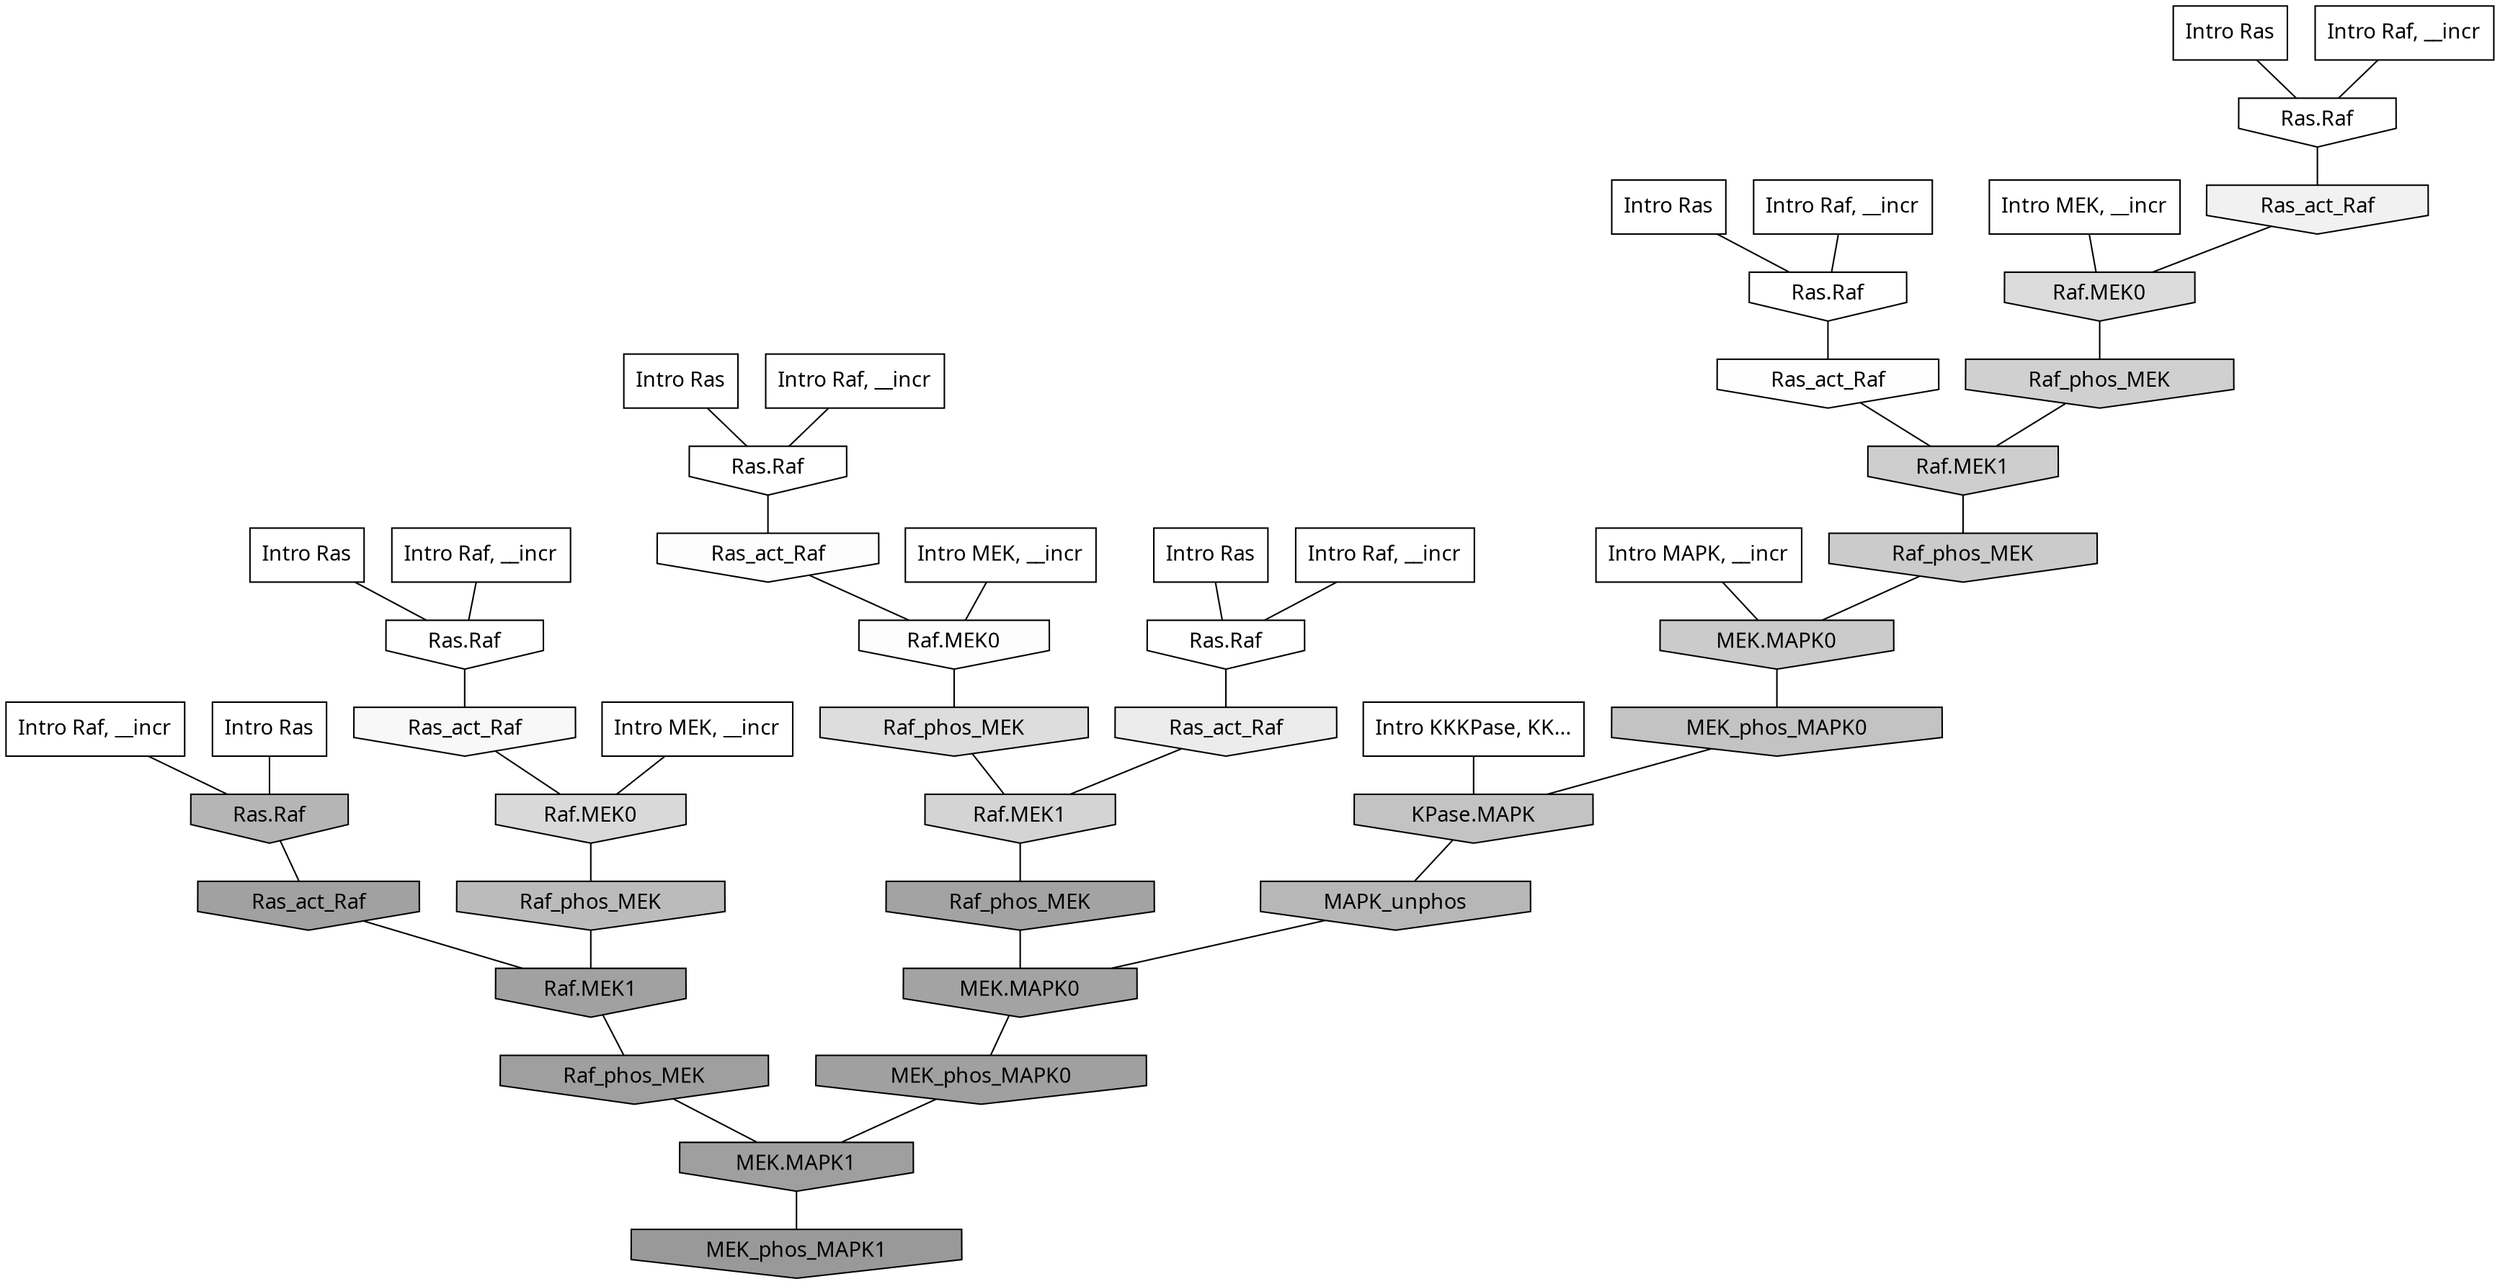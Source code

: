 digraph G{
  rankdir="TB";
  ranksep=0.30;
  node [fontname="CMU Serif"];
  edge [fontname="CMU Serif"];
  
  4 [label="Intro Ras", shape=rectangle, style=filled, fillcolor="0.000 0.000 1.000"]
  
  41 [label="Intro Ras", shape=rectangle, style=filled, fillcolor="0.000 0.000 1.000"]
  
  74 [label="Intro Ras", shape=rectangle, style=filled, fillcolor="0.000 0.000 1.000"]
  
  81 [label="Intro Ras", shape=rectangle, style=filled, fillcolor="0.000 0.000 1.000"]
  
  92 [label="Intro Ras", shape=rectangle, style=filled, fillcolor="0.000 0.000 1.000"]
  
  96 [label="Intro Ras", shape=rectangle, style=filled, fillcolor="0.000 0.000 1.000"]
  
  313 [label="Intro Raf, __incr", shape=rectangle, style=filled, fillcolor="0.000 0.000 1.000"]
  
  602 [label="Intro Raf, __incr", shape=rectangle, style=filled, fillcolor="0.000 0.000 1.000"]
  
  761 [label="Intro Raf, __incr", shape=rectangle, style=filled, fillcolor="0.000 0.000 1.000"]
  
  824 [label="Intro Raf, __incr", shape=rectangle, style=filled, fillcolor="0.000 0.000 1.000"]
  
  964 [label="Intro Raf, __incr", shape=rectangle, style=filled, fillcolor="0.000 0.000 1.000"]
  
  1054 [label="Intro Raf, __incr", shape=rectangle, style=filled, fillcolor="0.000 0.000 1.000"]
  
  1165 [label="Intro MEK, __incr", shape=rectangle, style=filled, fillcolor="0.000 0.000 1.000"]
  
  1775 [label="Intro MEK, __incr", shape=rectangle, style=filled, fillcolor="0.000 0.000 1.000"]
  
  1796 [label="Intro MEK, __incr", shape=rectangle, style=filled, fillcolor="0.000 0.000 1.000"]
  
  2318 [label="Intro MAPK, __incr", shape=rectangle, style=filled, fillcolor="0.000 0.000 1.000"]
  
  3131 [label="Intro KKKPase, KK...", shape=rectangle, style=filled, fillcolor="0.000 0.000 1.000"]
  
  3260 [label="Ras.Raf", shape=invhouse, style=filled, fillcolor="0.000 0.000 1.000"]
  
  3261 [label="Ras.Raf", shape=invhouse, style=filled, fillcolor="0.000 0.000 1.000"]
  
  3272 [label="Ras.Raf", shape=invhouse, style=filled, fillcolor="0.000 0.000 1.000"]
  
  3287 [label="Ras.Raf", shape=invhouse, style=filled, fillcolor="0.000 0.000 1.000"]
  
  3301 [label="Ras.Raf", shape=invhouse, style=filled, fillcolor="0.000 0.000 1.000"]
  
  3336 [label="Ras_act_Raf", shape=invhouse, style=filled, fillcolor="0.000 0.000 0.996"]
  
  3372 [label="Ras_act_Raf", shape=invhouse, style=filled, fillcolor="0.000 0.000 0.989"]
  
  3375 [label="Raf.MEK0", shape=invhouse, style=filled, fillcolor="0.000 0.000 0.989"]
  
  3500 [label="Ras_act_Raf", shape=invhouse, style=filled, fillcolor="0.000 0.000 0.971"]
  
  3725 [label="Ras_act_Raf", shape=invhouse, style=filled, fillcolor="0.000 0.000 0.944"]
  
  4040 [label="Ras_act_Raf", shape=invhouse, style=filled, fillcolor="0.000 0.000 0.923"]
  
  4953 [label="Raf_phos_MEK", shape=invhouse, style=filled, fillcolor="0.000 0.000 0.864"]
  
  4963 [label="Raf.MEK0", shape=invhouse, style=filled, fillcolor="0.000 0.000 0.863"]
  
  5217 [label="Raf.MEK0", shape=invhouse, style=filled, fillcolor="0.000 0.000 0.848"]
  
  5518 [label="Raf.MEK1", shape=invhouse, style=filled, fillcolor="0.000 0.000 0.831"]
  
  5850 [label="Raf_phos_MEK", shape=invhouse, style=filled, fillcolor="0.000 0.000 0.813"]
  
  5967 [label="Raf.MEK1", shape=invhouse, style=filled, fillcolor="0.000 0.000 0.808"]
  
  6176 [label="Raf_phos_MEK", shape=invhouse, style=filled, fillcolor="0.000 0.000 0.795"]
  
  6179 [label="MEK.MAPK0", shape=invhouse, style=filled, fillcolor="0.000 0.000 0.795"]
  
  7019 [label="MEK_phos_MAPK0", shape=invhouse, style=filled, fillcolor="0.000 0.000 0.762"]
  
  7037 [label="KPase.MAPK", shape=invhouse, style=filled, fillcolor="0.000 0.000 0.762"]
  
  7985 [label="Raf_phos_MEK", shape=invhouse, style=filled, fillcolor="0.000 0.000 0.732"]
  
  8508 [label="MAPK_unphos", shape=invhouse, style=filled, fillcolor="0.000 0.000 0.717"]
  
  8808 [label="Ras.Raf", shape=invhouse, style=filled, fillcolor="0.000 0.000 0.708"]
  
  12204 [label="Raf_phos_MEK", shape=invhouse, style=filled, fillcolor="0.000 0.000 0.638"]
  
  12206 [label="MEK.MAPK0", shape=invhouse, style=filled, fillcolor="0.000 0.000 0.638"]
  
  12521 [label="Ras_act_Raf", shape=invhouse, style=filled, fillcolor="0.000 0.000 0.632"]
  
  12524 [label="Raf.MEK1", shape=invhouse, style=filled, fillcolor="0.000 0.000 0.632"]
  
  12918 [label="MEK_phos_MAPK0", shape=invhouse, style=filled, fillcolor="0.000 0.000 0.626"]
  
  12946 [label="Raf_phos_MEK", shape=invhouse, style=filled, fillcolor="0.000 0.000 0.625"]
  
  12948 [label="MEK.MAPK1", shape=invhouse, style=filled, fillcolor="0.000 0.000 0.625"]
  
  14738 [label="MEK_phos_MAPK1", shape=invhouse, style=filled, fillcolor="0.000 0.000 0.600"]
  
  
  12948 -> 14738 [dir=none, color="0.000 0.000 0.000"] 
  12946 -> 12948 [dir=none, color="0.000 0.000 0.000"] 
  12918 -> 12948 [dir=none, color="0.000 0.000 0.000"] 
  12524 -> 12946 [dir=none, color="0.000 0.000 0.000"] 
  12521 -> 12524 [dir=none, color="0.000 0.000 0.000"] 
  12206 -> 12918 [dir=none, color="0.000 0.000 0.000"] 
  12204 -> 12206 [dir=none, color="0.000 0.000 0.000"] 
  8808 -> 12521 [dir=none, color="0.000 0.000 0.000"] 
  8508 -> 12206 [dir=none, color="0.000 0.000 0.000"] 
  7985 -> 12524 [dir=none, color="0.000 0.000 0.000"] 
  7037 -> 8508 [dir=none, color="0.000 0.000 0.000"] 
  7019 -> 7037 [dir=none, color="0.000 0.000 0.000"] 
  6179 -> 7019 [dir=none, color="0.000 0.000 0.000"] 
  6176 -> 6179 [dir=none, color="0.000 0.000 0.000"] 
  5967 -> 6176 [dir=none, color="0.000 0.000 0.000"] 
  5850 -> 5967 [dir=none, color="0.000 0.000 0.000"] 
  5518 -> 12204 [dir=none, color="0.000 0.000 0.000"] 
  5217 -> 7985 [dir=none, color="0.000 0.000 0.000"] 
  4963 -> 5850 [dir=none, color="0.000 0.000 0.000"] 
  4953 -> 5518 [dir=none, color="0.000 0.000 0.000"] 
  4040 -> 5518 [dir=none, color="0.000 0.000 0.000"] 
  3725 -> 4963 [dir=none, color="0.000 0.000 0.000"] 
  3500 -> 5217 [dir=none, color="0.000 0.000 0.000"] 
  3375 -> 4953 [dir=none, color="0.000 0.000 0.000"] 
  3372 -> 3375 [dir=none, color="0.000 0.000 0.000"] 
  3336 -> 5967 [dir=none, color="0.000 0.000 0.000"] 
  3301 -> 3336 [dir=none, color="0.000 0.000 0.000"] 
  3287 -> 4040 [dir=none, color="0.000 0.000 0.000"] 
  3272 -> 3725 [dir=none, color="0.000 0.000 0.000"] 
  3261 -> 3372 [dir=none, color="0.000 0.000 0.000"] 
  3260 -> 3500 [dir=none, color="0.000 0.000 0.000"] 
  3131 -> 7037 [dir=none, color="0.000 0.000 0.000"] 
  2318 -> 6179 [dir=none, color="0.000 0.000 0.000"] 
  1796 -> 4963 [dir=none, color="0.000 0.000 0.000"] 
  1775 -> 3375 [dir=none, color="0.000 0.000 0.000"] 
  1165 -> 5217 [dir=none, color="0.000 0.000 0.000"] 
  1054 -> 3261 [dir=none, color="0.000 0.000 0.000"] 
  964 -> 3287 [dir=none, color="0.000 0.000 0.000"] 
  824 -> 3301 [dir=none, color="0.000 0.000 0.000"] 
  761 -> 3260 [dir=none, color="0.000 0.000 0.000"] 
  602 -> 3272 [dir=none, color="0.000 0.000 0.000"] 
  313 -> 8808 [dir=none, color="0.000 0.000 0.000"] 
  96 -> 3287 [dir=none, color="0.000 0.000 0.000"] 
  92 -> 3260 [dir=none, color="0.000 0.000 0.000"] 
  81 -> 8808 [dir=none, color="0.000 0.000 0.000"] 
  74 -> 3272 [dir=none, color="0.000 0.000 0.000"] 
  41 -> 3301 [dir=none, color="0.000 0.000 0.000"] 
  4 -> 3261 [dir=none, color="0.000 0.000 0.000"] 
  
  }

